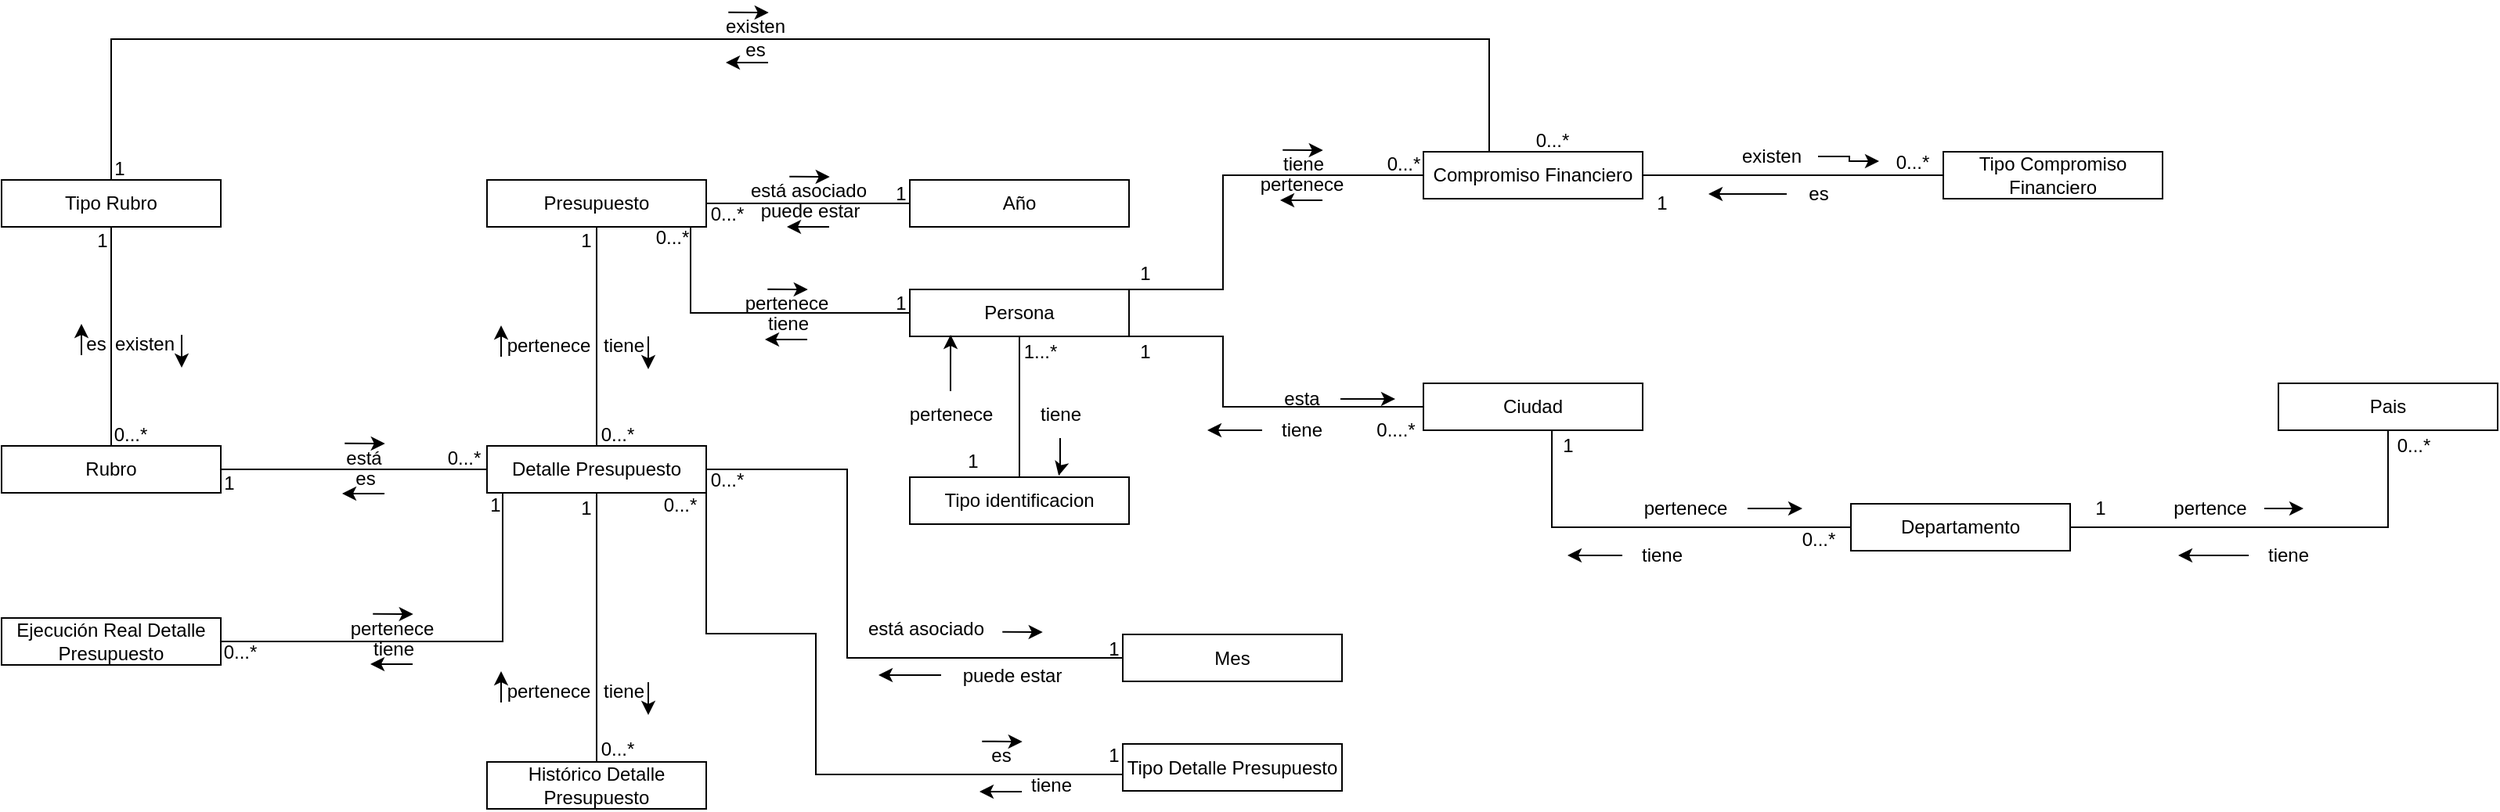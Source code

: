 <mxfile version="20.2.5" type="github">
  <diagram id="MNEVqM8WVslb68oxvZDy" name="Página-1">
    <mxGraphModel dx="827" dy="452" grid="1" gridSize="10" guides="1" tooltips="1" connect="1" arrows="1" fold="1" page="1" pageScale="1" pageWidth="827" pageHeight="1169" math="0" shadow="0">
      <root>
        <mxCell id="0" />
        <mxCell id="1" parent="0" />
        <mxCell id="2lPSIoi1rSfMS32b6wZL-1" value="Tipo Rubro" style="rounded=0;whiteSpace=wrap;html=1;" parent="1" vertex="1">
          <mxGeometry x="30" y="143" width="140" height="30" as="geometry" />
        </mxCell>
        <mxCell id="2lPSIoi1rSfMS32b6wZL-4" style="edgeStyle=orthogonalEdgeStyle;rounded=0;orthogonalLoop=1;jettySize=auto;html=1;entryX=0.5;entryY=1;entryDx=0;entryDy=0;endArrow=none;endFill=0;" parent="1" source="2lPSIoi1rSfMS32b6wZL-2" target="2lPSIoi1rSfMS32b6wZL-1" edge="1">
          <mxGeometry relative="1" as="geometry" />
        </mxCell>
        <mxCell id="2lPSIoi1rSfMS32b6wZL-14" style="edgeStyle=orthogonalEdgeStyle;rounded=0;orthogonalLoop=1;jettySize=auto;html=1;entryX=0;entryY=0.5;entryDx=0;entryDy=0;endArrow=none;endFill=0;" parent="1" source="2lPSIoi1rSfMS32b6wZL-2" target="2lPSIoi1rSfMS32b6wZL-13" edge="1">
          <mxGeometry relative="1" as="geometry" />
        </mxCell>
        <mxCell id="2lPSIoi1rSfMS32b6wZL-2" value="Rubro" style="rounded=0;whiteSpace=wrap;html=1;" parent="1" vertex="1">
          <mxGeometry x="30" y="313" width="140" height="30" as="geometry" />
        </mxCell>
        <mxCell id="2lPSIoi1rSfMS32b6wZL-5" value="es" style="text;html=1;align=center;verticalAlign=middle;resizable=0;points=[];autosize=1;strokeColor=none;fillColor=none;" parent="1" vertex="1">
          <mxGeometry x="70" y="233" width="40" height="30" as="geometry" />
        </mxCell>
        <mxCell id="2lPSIoi1rSfMS32b6wZL-7" value="" style="endArrow=classic;html=1;rounded=0;" parent="1" edge="1">
          <mxGeometry width="50" height="50" relative="1" as="geometry">
            <mxPoint x="81" y="255" as="sourcePoint" />
            <mxPoint x="81" y="235" as="targetPoint" />
          </mxGeometry>
        </mxCell>
        <mxCell id="2lPSIoi1rSfMS32b6wZL-9" value="existen" style="text;html=1;align=center;verticalAlign=middle;resizable=0;points=[];autosize=1;strokeColor=none;fillColor=none;" parent="1" vertex="1">
          <mxGeometry x="91" y="233" width="60" height="30" as="geometry" />
        </mxCell>
        <mxCell id="2lPSIoi1rSfMS32b6wZL-10" value="" style="endArrow=classic;html=1;rounded=0;" parent="1" edge="1">
          <mxGeometry width="50" height="50" relative="1" as="geometry">
            <mxPoint x="145" y="242" as="sourcePoint" />
            <mxPoint x="145" y="263" as="targetPoint" />
          </mxGeometry>
        </mxCell>
        <mxCell id="2lPSIoi1rSfMS32b6wZL-11" value="1" style="text;html=1;align=center;verticalAlign=middle;resizable=0;points=[];autosize=1;strokeColor=none;fillColor=none;" parent="1" vertex="1">
          <mxGeometry x="79" y="167" width="30" height="30" as="geometry" />
        </mxCell>
        <mxCell id="2lPSIoi1rSfMS32b6wZL-12" value="0...*" style="text;html=1;align=center;verticalAlign=middle;resizable=0;points=[];autosize=1;strokeColor=none;fillColor=none;" parent="1" vertex="1">
          <mxGeometry x="92" y="291" width="40" height="30" as="geometry" />
        </mxCell>
        <mxCell id="2lPSIoi1rSfMS32b6wZL-16" style="edgeStyle=orthogonalEdgeStyle;rounded=0;orthogonalLoop=1;jettySize=auto;html=1;entryX=0.5;entryY=1;entryDx=0;entryDy=0;endArrow=none;endFill=0;" parent="1" source="2lPSIoi1rSfMS32b6wZL-13" target="2lPSIoi1rSfMS32b6wZL-15" edge="1">
          <mxGeometry relative="1" as="geometry" />
        </mxCell>
        <mxCell id="2lPSIoi1rSfMS32b6wZL-23" style="edgeStyle=orthogonalEdgeStyle;rounded=0;orthogonalLoop=1;jettySize=auto;html=1;entryX=0;entryY=0.5;entryDx=0;entryDy=0;endArrow=none;endFill=0;" parent="1" source="2lPSIoi1rSfMS32b6wZL-13" target="2lPSIoi1rSfMS32b6wZL-19" edge="1">
          <mxGeometry relative="1" as="geometry">
            <Array as="points">
              <mxPoint x="570" y="328" />
              <mxPoint x="570" y="449" />
            </Array>
          </mxGeometry>
        </mxCell>
        <mxCell id="2lPSIoi1rSfMS32b6wZL-24" style="edgeStyle=orthogonalEdgeStyle;rounded=0;orthogonalLoop=1;jettySize=auto;html=1;entryX=0;entryY=0.5;entryDx=0;entryDy=0;endArrow=none;endFill=0;" parent="1" source="2lPSIoi1rSfMS32b6wZL-13" target="2lPSIoi1rSfMS32b6wZL-20" edge="1">
          <mxGeometry relative="1" as="geometry">
            <Array as="points">
              <mxPoint x="480" y="433" />
              <mxPoint x="550" y="433" />
              <mxPoint x="550" y="523" />
              <mxPoint x="746" y="523" />
            </Array>
          </mxGeometry>
        </mxCell>
        <mxCell id="2lPSIoi1rSfMS32b6wZL-13" value="Detalle Presupuesto" style="rounded=0;whiteSpace=wrap;html=1;" parent="1" vertex="1">
          <mxGeometry x="340" y="313" width="140" height="30" as="geometry" />
        </mxCell>
        <mxCell id="2lPSIoi1rSfMS32b6wZL-21" style="edgeStyle=orthogonalEdgeStyle;rounded=0;orthogonalLoop=1;jettySize=auto;html=1;entryX=0;entryY=0.5;entryDx=0;entryDy=0;endArrow=none;endFill=0;" parent="1" source="2lPSIoi1rSfMS32b6wZL-15" target="2lPSIoi1rSfMS32b6wZL-17" edge="1">
          <mxGeometry relative="1" as="geometry" />
        </mxCell>
        <mxCell id="2lPSIoi1rSfMS32b6wZL-22" style="edgeStyle=orthogonalEdgeStyle;rounded=0;orthogonalLoop=1;jettySize=auto;html=1;entryX=0;entryY=0.5;entryDx=0;entryDy=0;endArrow=none;endFill=0;" parent="1" source="2lPSIoi1rSfMS32b6wZL-15" target="2lPSIoi1rSfMS32b6wZL-18" edge="1">
          <mxGeometry relative="1" as="geometry">
            <Array as="points">
              <mxPoint x="470" y="228" />
            </Array>
          </mxGeometry>
        </mxCell>
        <mxCell id="2lPSIoi1rSfMS32b6wZL-15" value="Presupuesto" style="rounded=0;whiteSpace=wrap;html=1;" parent="1" vertex="1">
          <mxGeometry x="340" y="143" width="140" height="30" as="geometry" />
        </mxCell>
        <mxCell id="2lPSIoi1rSfMS32b6wZL-17" value="Año" style="rounded=0;whiteSpace=wrap;html=1;" parent="1" vertex="1">
          <mxGeometry x="610" y="143" width="140" height="30" as="geometry" />
        </mxCell>
        <mxCell id="psqMIcBCDNhLzuuul9lC-12" style="edgeStyle=orthogonalEdgeStyle;rounded=0;orthogonalLoop=1;jettySize=auto;html=1;entryX=0;entryY=0.5;entryDx=0;entryDy=0;endArrow=none;endFill=0;startArrow=none;" parent="1" target="psqMIcBCDNhLzuuul9lC-9" edge="1">
          <mxGeometry relative="1" as="geometry">
            <mxPoint x="740" y="213" as="sourcePoint" />
            <Array as="points">
              <mxPoint x="810" y="213" />
              <mxPoint x="810" y="140" />
            </Array>
          </mxGeometry>
        </mxCell>
        <mxCell id="2lPSIoi1rSfMS32b6wZL-18" value="Persona" style="rounded=0;whiteSpace=wrap;html=1;" parent="1" vertex="1">
          <mxGeometry x="610" y="213" width="140" height="30" as="geometry" />
        </mxCell>
        <mxCell id="2lPSIoi1rSfMS32b6wZL-19" value="Mes" style="rounded=0;whiteSpace=wrap;html=1;" parent="1" vertex="1">
          <mxGeometry x="746" y="433.5" width="140" height="30" as="geometry" />
        </mxCell>
        <mxCell id="2lPSIoi1rSfMS32b6wZL-20" value="Tipo Detalle Presupuesto" style="rounded=0;whiteSpace=wrap;html=1;" parent="1" vertex="1">
          <mxGeometry x="746" y="503.5" width="140" height="30" as="geometry" />
        </mxCell>
        <mxCell id="2lPSIoi1rSfMS32b6wZL-26" style="edgeStyle=orthogonalEdgeStyle;rounded=0;orthogonalLoop=1;jettySize=auto;html=1;entryX=0.25;entryY=1;entryDx=0;entryDy=0;endArrow=none;endFill=0;" parent="1" source="2lPSIoi1rSfMS32b6wZL-25" target="2lPSIoi1rSfMS32b6wZL-13" edge="1">
          <mxGeometry relative="1" as="geometry">
            <Array as="points">
              <mxPoint x="350" y="438" />
              <mxPoint x="350" y="343" />
            </Array>
          </mxGeometry>
        </mxCell>
        <mxCell id="2lPSIoi1rSfMS32b6wZL-25" value="Ejecución Real Detalle Presupuesto" style="rounded=0;whiteSpace=wrap;html=1;" parent="1" vertex="1">
          <mxGeometry x="30" y="423" width="140" height="30" as="geometry" />
        </mxCell>
        <mxCell id="2lPSIoi1rSfMS32b6wZL-27" value="pertenece" style="text;html=1;align=center;verticalAlign=middle;resizable=0;points=[];autosize=1;strokeColor=none;fillColor=none;" parent="1" vertex="1">
          <mxGeometry x="339" y="234" width="80" height="30" as="geometry" />
        </mxCell>
        <mxCell id="2lPSIoi1rSfMS32b6wZL-28" value="" style="endArrow=classic;html=1;rounded=0;" parent="1" edge="1">
          <mxGeometry width="50" height="50" relative="1" as="geometry">
            <mxPoint x="349.0" y="256" as="sourcePoint" />
            <mxPoint x="349.0" y="236" as="targetPoint" />
          </mxGeometry>
        </mxCell>
        <mxCell id="2lPSIoi1rSfMS32b6wZL-29" value="tiene" style="text;html=1;align=center;verticalAlign=middle;resizable=0;points=[];autosize=1;strokeColor=none;fillColor=none;" parent="1" vertex="1">
          <mxGeometry x="402" y="234" width="50" height="30" as="geometry" />
        </mxCell>
        <mxCell id="2lPSIoi1rSfMS32b6wZL-30" value="" style="endArrow=classic;html=1;rounded=0;" parent="1" edge="1">
          <mxGeometry width="50" height="50" relative="1" as="geometry">
            <mxPoint x="443" y="243" as="sourcePoint" />
            <mxPoint x="443" y="264" as="targetPoint" />
          </mxGeometry>
        </mxCell>
        <mxCell id="2lPSIoi1rSfMS32b6wZL-31" value="0...*" style="text;html=1;align=center;verticalAlign=middle;resizable=0;points=[];autosize=1;strokeColor=none;fillColor=none;" parent="1" vertex="1">
          <mxGeometry x="403" y="291" width="40" height="30" as="geometry" />
        </mxCell>
        <mxCell id="2lPSIoi1rSfMS32b6wZL-33" value="1" style="text;html=1;align=center;verticalAlign=middle;resizable=0;points=[];autosize=1;strokeColor=none;fillColor=none;" parent="1" vertex="1">
          <mxGeometry x="388" y="167" width="30" height="30" as="geometry" />
        </mxCell>
        <mxCell id="2lPSIoi1rSfMS32b6wZL-34" value="está asociado" style="text;html=1;align=center;verticalAlign=middle;resizable=0;points=[];autosize=1;strokeColor=none;fillColor=none;" parent="1" vertex="1">
          <mxGeometry x="495" y="135" width="100" height="30" as="geometry" />
        </mxCell>
        <mxCell id="2lPSIoi1rSfMS32b6wZL-35" value="puede estar" style="text;html=1;align=center;verticalAlign=middle;resizable=0;points=[];autosize=1;strokeColor=none;fillColor=none;" parent="1" vertex="1">
          <mxGeometry x="501" y="148" width="90" height="30" as="geometry" />
        </mxCell>
        <mxCell id="2lPSIoi1rSfMS32b6wZL-36" value="1" style="text;html=1;align=center;verticalAlign=middle;resizable=0;points=[];autosize=1;strokeColor=none;fillColor=none;" parent="1" vertex="1">
          <mxGeometry x="589" y="137" width="30" height="30" as="geometry" />
        </mxCell>
        <mxCell id="2lPSIoi1rSfMS32b6wZL-37" value="0...*" style="text;html=1;align=center;verticalAlign=middle;resizable=0;points=[];autosize=1;strokeColor=none;fillColor=none;" parent="1" vertex="1">
          <mxGeometry x="473" y="150" width="40" height="30" as="geometry" />
        </mxCell>
        <mxCell id="2lPSIoi1rSfMS32b6wZL-39" value="" style="endArrow=classic;html=1;rounded=0;" parent="1" edge="1">
          <mxGeometry width="50" height="50" relative="1" as="geometry">
            <mxPoint x="558.5" y="173" as="sourcePoint" />
            <mxPoint x="531.5" y="173" as="targetPoint" />
          </mxGeometry>
        </mxCell>
        <mxCell id="2lPSIoi1rSfMS32b6wZL-41" value="" style="endArrow=classic;html=1;rounded=0;" parent="1" edge="1">
          <mxGeometry width="50" height="50" relative="1" as="geometry">
            <mxPoint x="533.13" y="140.87" as="sourcePoint" />
            <mxPoint x="558.88" y="141" as="targetPoint" />
          </mxGeometry>
        </mxCell>
        <mxCell id="2lPSIoi1rSfMS32b6wZL-51" value="pertenece" style="text;html=1;align=center;verticalAlign=middle;resizable=0;points=[];autosize=1;strokeColor=none;fillColor=none;" parent="1" vertex="1">
          <mxGeometry x="491" y="207" width="80" height="30" as="geometry" />
        </mxCell>
        <mxCell id="2lPSIoi1rSfMS32b6wZL-52" value="tiene" style="text;html=1;align=center;verticalAlign=middle;resizable=0;points=[];autosize=1;strokeColor=none;fillColor=none;" parent="1" vertex="1">
          <mxGeometry x="507" y="220" width="50" height="30" as="geometry" />
        </mxCell>
        <mxCell id="2lPSIoi1rSfMS32b6wZL-53" value="" style="endArrow=classic;html=1;rounded=0;" parent="1" edge="1">
          <mxGeometry width="50" height="50" relative="1" as="geometry">
            <mxPoint x="544.5" y="245" as="sourcePoint" />
            <mxPoint x="517.5" y="245" as="targetPoint" />
          </mxGeometry>
        </mxCell>
        <mxCell id="2lPSIoi1rSfMS32b6wZL-54" value="" style="endArrow=classic;html=1;rounded=0;" parent="1" edge="1">
          <mxGeometry width="50" height="50" relative="1" as="geometry">
            <mxPoint x="519.13" y="212.87" as="sourcePoint" />
            <mxPoint x="544.88" y="213" as="targetPoint" />
          </mxGeometry>
        </mxCell>
        <mxCell id="2lPSIoi1rSfMS32b6wZL-55" value="1" style="text;html=1;align=center;verticalAlign=middle;resizable=0;points=[];autosize=1;strokeColor=none;fillColor=none;" parent="1" vertex="1">
          <mxGeometry x="589" y="207" width="30" height="30" as="geometry" />
        </mxCell>
        <mxCell id="2lPSIoi1rSfMS32b6wZL-56" value="0...*" style="text;html=1;align=center;verticalAlign=middle;resizable=0;points=[];autosize=1;strokeColor=none;fillColor=none;" parent="1" vertex="1">
          <mxGeometry x="438" y="165" width="40" height="30" as="geometry" />
        </mxCell>
        <mxCell id="2lPSIoi1rSfMS32b6wZL-61" value="está asociado" style="text;html=1;align=center;verticalAlign=middle;resizable=0;points=[];autosize=1;strokeColor=none;fillColor=none;" parent="1" vertex="1">
          <mxGeometry x="570" y="414.5" width="100" height="30" as="geometry" />
        </mxCell>
        <mxCell id="wEkHFJbUf485L3iCD3ys-9" style="edgeStyle=orthogonalEdgeStyle;rounded=0;orthogonalLoop=1;jettySize=auto;html=1;" parent="1" source="2lPSIoi1rSfMS32b6wZL-62" edge="1">
          <mxGeometry relative="1" as="geometry">
            <mxPoint x="590" y="459.5" as="targetPoint" />
          </mxGeometry>
        </mxCell>
        <mxCell id="2lPSIoi1rSfMS32b6wZL-62" value="puede estar" style="text;html=1;align=center;verticalAlign=middle;resizable=0;points=[];autosize=1;strokeColor=none;fillColor=none;" parent="1" vertex="1">
          <mxGeometry x="630" y="444.5" width="90" height="30" as="geometry" />
        </mxCell>
        <mxCell id="2lPSIoi1rSfMS32b6wZL-64" value="" style="endArrow=classic;html=1;rounded=0;" parent="1" edge="1">
          <mxGeometry width="50" height="50" relative="1" as="geometry">
            <mxPoint x="669.13" y="431.87" as="sourcePoint" />
            <mxPoint x="694.88" y="432" as="targetPoint" />
          </mxGeometry>
        </mxCell>
        <mxCell id="2lPSIoi1rSfMS32b6wZL-65" value="1" style="text;html=1;align=center;verticalAlign=middle;resizable=0;points=[];autosize=1;strokeColor=none;fillColor=none;" parent="1" vertex="1">
          <mxGeometry x="725" y="427.5" width="30" height="30" as="geometry" />
        </mxCell>
        <mxCell id="2lPSIoi1rSfMS32b6wZL-66" value="0...*" style="text;html=1;align=center;verticalAlign=middle;resizable=0;points=[];autosize=1;strokeColor=none;fillColor=none;" parent="1" vertex="1">
          <mxGeometry x="473" y="320" width="40" height="30" as="geometry" />
        </mxCell>
        <mxCell id="2lPSIoi1rSfMS32b6wZL-70" value="es" style="text;html=1;align=center;verticalAlign=middle;resizable=0;points=[];autosize=1;strokeColor=none;fillColor=none;" parent="1" vertex="1">
          <mxGeometry x="648" y="496" width="40" height="30" as="geometry" />
        </mxCell>
        <mxCell id="2lPSIoi1rSfMS32b6wZL-71" value="tiene" style="text;html=1;align=center;verticalAlign=middle;resizable=0;points=[];autosize=1;strokeColor=none;fillColor=none;" parent="1" vertex="1">
          <mxGeometry x="675" y="515" width="50" height="30" as="geometry" />
        </mxCell>
        <mxCell id="2lPSIoi1rSfMS32b6wZL-72" value="" style="endArrow=classic;html=1;rounded=0;" parent="1" edge="1">
          <mxGeometry width="50" height="50" relative="1" as="geometry">
            <mxPoint x="681.5" y="534" as="sourcePoint" />
            <mxPoint x="654.5" y="534" as="targetPoint" />
          </mxGeometry>
        </mxCell>
        <mxCell id="2lPSIoi1rSfMS32b6wZL-73" value="" style="endArrow=classic;html=1;rounded=0;" parent="1" edge="1">
          <mxGeometry width="50" height="50" relative="1" as="geometry">
            <mxPoint x="656.13" y="501.87" as="sourcePoint" />
            <mxPoint x="681.88" y="502" as="targetPoint" />
          </mxGeometry>
        </mxCell>
        <mxCell id="2lPSIoi1rSfMS32b6wZL-74" value="1" style="text;html=1;align=center;verticalAlign=middle;resizable=0;points=[];autosize=1;strokeColor=none;fillColor=none;" parent="1" vertex="1">
          <mxGeometry x="725" y="496" width="30" height="30" as="geometry" />
        </mxCell>
        <mxCell id="2lPSIoi1rSfMS32b6wZL-75" value="0...*" style="text;html=1;align=center;verticalAlign=middle;resizable=0;points=[];autosize=1;strokeColor=none;fillColor=none;" parent="1" vertex="1">
          <mxGeometry x="443" y="335.5" width="40" height="30" as="geometry" />
        </mxCell>
        <mxCell id="2lPSIoi1rSfMS32b6wZL-76" value="pertenece" style="text;html=1;align=center;verticalAlign=middle;resizable=0;points=[];autosize=1;strokeColor=none;fillColor=none;" parent="1" vertex="1">
          <mxGeometry x="239" y="414.5" width="80" height="30" as="geometry" />
        </mxCell>
        <mxCell id="2lPSIoi1rSfMS32b6wZL-77" value="tiene" style="text;html=1;align=center;verticalAlign=middle;resizable=0;points=[];autosize=1;strokeColor=none;fillColor=none;" parent="1" vertex="1">
          <mxGeometry x="255" y="427.5" width="50" height="30" as="geometry" />
        </mxCell>
        <mxCell id="2lPSIoi1rSfMS32b6wZL-78" value="" style="endArrow=classic;html=1;rounded=0;" parent="1" edge="1">
          <mxGeometry width="50" height="50" relative="1" as="geometry">
            <mxPoint x="292.5" y="452.5" as="sourcePoint" />
            <mxPoint x="265.5" y="452.5" as="targetPoint" />
          </mxGeometry>
        </mxCell>
        <mxCell id="2lPSIoi1rSfMS32b6wZL-79" value="" style="endArrow=classic;html=1;rounded=0;" parent="1" edge="1">
          <mxGeometry width="50" height="50" relative="1" as="geometry">
            <mxPoint x="267.13" y="420.37" as="sourcePoint" />
            <mxPoint x="292.88" y="420.5" as="targetPoint" />
          </mxGeometry>
        </mxCell>
        <mxCell id="2lPSIoi1rSfMS32b6wZL-80" value="0...*" style="text;html=1;align=center;verticalAlign=middle;resizable=0;points=[];autosize=1;strokeColor=none;fillColor=none;" parent="1" vertex="1">
          <mxGeometry x="162" y="429.5" width="40" height="30" as="geometry" />
        </mxCell>
        <mxCell id="2lPSIoi1rSfMS32b6wZL-81" value="1" style="text;html=1;align=center;verticalAlign=middle;resizable=0;points=[];autosize=1;strokeColor=none;fillColor=none;" parent="1" vertex="1">
          <mxGeometry x="330" y="335.5" width="30" height="30" as="geometry" />
        </mxCell>
        <mxCell id="2lPSIoi1rSfMS32b6wZL-82" value="está" style="text;html=1;align=center;verticalAlign=middle;resizable=0;points=[];autosize=1;strokeColor=none;fillColor=none;" parent="1" vertex="1">
          <mxGeometry x="236" y="305.5" width="50" height="30" as="geometry" />
        </mxCell>
        <mxCell id="2lPSIoi1rSfMS32b6wZL-83" value="es" style="text;html=1;align=center;verticalAlign=middle;resizable=0;points=[];autosize=1;strokeColor=none;fillColor=none;" parent="1" vertex="1">
          <mxGeometry x="242" y="318.5" width="40" height="30" as="geometry" />
        </mxCell>
        <mxCell id="2lPSIoi1rSfMS32b6wZL-84" value="" style="endArrow=classic;html=1;rounded=0;" parent="1" edge="1">
          <mxGeometry width="50" height="50" relative="1" as="geometry">
            <mxPoint x="274.5" y="343.5" as="sourcePoint" />
            <mxPoint x="247.5" y="343.5" as="targetPoint" />
          </mxGeometry>
        </mxCell>
        <mxCell id="2lPSIoi1rSfMS32b6wZL-85" value="" style="endArrow=classic;html=1;rounded=0;" parent="1" edge="1">
          <mxGeometry width="50" height="50" relative="1" as="geometry">
            <mxPoint x="249.13" y="311.37" as="sourcePoint" />
            <mxPoint x="274.88" y="311.5" as="targetPoint" />
          </mxGeometry>
        </mxCell>
        <mxCell id="2lPSIoi1rSfMS32b6wZL-86" value="0...*" style="text;html=1;align=center;verticalAlign=middle;resizable=0;points=[];autosize=1;strokeColor=none;fillColor=none;" parent="1" vertex="1">
          <mxGeometry x="305" y="305.5" width="40" height="30" as="geometry" />
        </mxCell>
        <mxCell id="2lPSIoi1rSfMS32b6wZL-87" value="1" style="text;html=1;align=center;verticalAlign=middle;resizable=0;points=[];autosize=1;strokeColor=none;fillColor=none;" parent="1" vertex="1">
          <mxGeometry x="160" y="322" width="30" height="30" as="geometry" />
        </mxCell>
        <mxCell id="psqMIcBCDNhLzuuul9lC-2" style="edgeStyle=orthogonalEdgeStyle;rounded=0;orthogonalLoop=1;jettySize=auto;html=1;endArrow=none;endFill=0;" parent="1" source="psqMIcBCDNhLzuuul9lC-1" target="2lPSIoi1rSfMS32b6wZL-13" edge="1">
          <mxGeometry relative="1" as="geometry" />
        </mxCell>
        <mxCell id="psqMIcBCDNhLzuuul9lC-1" value="Histórico Detalle Presupuesto" style="rounded=0;whiteSpace=wrap;html=1;" parent="1" vertex="1">
          <mxGeometry x="340" y="515" width="140" height="30" as="geometry" />
        </mxCell>
        <mxCell id="psqMIcBCDNhLzuuul9lC-3" value="pertenece" style="text;html=1;align=center;verticalAlign=middle;resizable=0;points=[];autosize=1;strokeColor=none;fillColor=none;" parent="1" vertex="1">
          <mxGeometry x="339" y="455" width="80" height="30" as="geometry" />
        </mxCell>
        <mxCell id="psqMIcBCDNhLzuuul9lC-4" value="" style="endArrow=classic;html=1;rounded=0;" parent="1" edge="1">
          <mxGeometry width="50" height="50" relative="1" as="geometry">
            <mxPoint x="349" y="477" as="sourcePoint" />
            <mxPoint x="349" y="457" as="targetPoint" />
          </mxGeometry>
        </mxCell>
        <mxCell id="psqMIcBCDNhLzuuul9lC-5" value="tiene" style="text;html=1;align=center;verticalAlign=middle;resizable=0;points=[];autosize=1;strokeColor=none;fillColor=none;" parent="1" vertex="1">
          <mxGeometry x="402" y="455" width="50" height="30" as="geometry" />
        </mxCell>
        <mxCell id="psqMIcBCDNhLzuuul9lC-6" value="" style="endArrow=classic;html=1;rounded=0;" parent="1" edge="1">
          <mxGeometry width="50" height="50" relative="1" as="geometry">
            <mxPoint x="443" y="464" as="sourcePoint" />
            <mxPoint x="443" y="485" as="targetPoint" />
          </mxGeometry>
        </mxCell>
        <mxCell id="psqMIcBCDNhLzuuul9lC-7" value="1" style="text;html=1;align=center;verticalAlign=middle;resizable=0;points=[];autosize=1;strokeColor=none;fillColor=none;" parent="1" vertex="1">
          <mxGeometry x="388" y="338" width="30" height="30" as="geometry" />
        </mxCell>
        <mxCell id="psqMIcBCDNhLzuuul9lC-8" value="0...*" style="text;html=1;align=center;verticalAlign=middle;resizable=0;points=[];autosize=1;strokeColor=none;fillColor=none;" parent="1" vertex="1">
          <mxGeometry x="403" y="492" width="40" height="30" as="geometry" />
        </mxCell>
        <mxCell id="psqMIcBCDNhLzuuul9lC-11" style="edgeStyle=orthogonalEdgeStyle;rounded=0;orthogonalLoop=1;jettySize=auto;html=1;entryX=0.5;entryY=0;entryDx=0;entryDy=0;endArrow=none;endFill=0;" parent="1" source="psqMIcBCDNhLzuuul9lC-9" target="2lPSIoi1rSfMS32b6wZL-1" edge="1">
          <mxGeometry relative="1" as="geometry">
            <Array as="points">
              <mxPoint x="980" y="53" />
              <mxPoint x="100" y="53" />
            </Array>
          </mxGeometry>
        </mxCell>
        <mxCell id="psqMIcBCDNhLzuuul9lC-9" value="Compromiso Financiero" style="rounded=0;whiteSpace=wrap;html=1;" parent="1" vertex="1">
          <mxGeometry x="938" y="125" width="140" height="30" as="geometry" />
        </mxCell>
        <mxCell id="psqMIcBCDNhLzuuul9lC-16" value="pertenece" style="text;html=1;align=center;verticalAlign=middle;resizable=0;points=[];autosize=1;strokeColor=none;fillColor=none;" parent="1" vertex="1">
          <mxGeometry x="820" y="131" width="80" height="30" as="geometry" />
        </mxCell>
        <mxCell id="psqMIcBCDNhLzuuul9lC-17" value="tiene" style="text;html=1;align=center;verticalAlign=middle;resizable=0;points=[];autosize=1;strokeColor=none;fillColor=none;" parent="1" vertex="1">
          <mxGeometry x="836" y="118" width="50" height="30" as="geometry" />
        </mxCell>
        <mxCell id="psqMIcBCDNhLzuuul9lC-18" value="" style="endArrow=classic;html=1;rounded=0;" parent="1" edge="1">
          <mxGeometry width="50" height="50" relative="1" as="geometry">
            <mxPoint x="873.5" y="156" as="sourcePoint" />
            <mxPoint x="846.5" y="156" as="targetPoint" />
          </mxGeometry>
        </mxCell>
        <mxCell id="psqMIcBCDNhLzuuul9lC-19" value="" style="endArrow=classic;html=1;rounded=0;" parent="1" edge="1">
          <mxGeometry width="50" height="50" relative="1" as="geometry">
            <mxPoint x="848.13" y="123.87" as="sourcePoint" />
            <mxPoint x="873.88" y="124" as="targetPoint" />
          </mxGeometry>
        </mxCell>
        <mxCell id="psqMIcBCDNhLzuuul9lC-21" value="0...*" style="text;html=1;align=center;verticalAlign=middle;resizable=0;points=[];autosize=1;strokeColor=none;fillColor=none;" parent="1" vertex="1">
          <mxGeometry x="905" y="118" width="40" height="30" as="geometry" />
        </mxCell>
        <mxCell id="psqMIcBCDNhLzuuul9lC-22" value="es" style="text;html=1;align=center;verticalAlign=middle;resizable=0;points=[];autosize=1;strokeColor=none;fillColor=none;" parent="1" vertex="1">
          <mxGeometry x="491" y="45" width="40" height="30" as="geometry" />
        </mxCell>
        <mxCell id="psqMIcBCDNhLzuuul9lC-23" value="existen" style="text;html=1;align=center;verticalAlign=middle;resizable=0;points=[];autosize=1;strokeColor=none;fillColor=none;" parent="1" vertex="1">
          <mxGeometry x="481" y="30" width="60" height="30" as="geometry" />
        </mxCell>
        <mxCell id="psqMIcBCDNhLzuuul9lC-33" value="" style="endArrow=classic;html=1;rounded=0;" parent="1" edge="1">
          <mxGeometry width="50" height="50" relative="1" as="geometry">
            <mxPoint x="519.5" y="68" as="sourcePoint" />
            <mxPoint x="492.5" y="68" as="targetPoint" />
          </mxGeometry>
        </mxCell>
        <mxCell id="psqMIcBCDNhLzuuul9lC-34" value="" style="endArrow=classic;html=1;rounded=0;" parent="1" edge="1">
          <mxGeometry width="50" height="50" relative="1" as="geometry">
            <mxPoint x="494.13" y="35.87" as="sourcePoint" />
            <mxPoint x="519.88" y="36" as="targetPoint" />
          </mxGeometry>
        </mxCell>
        <mxCell id="psqMIcBCDNhLzuuul9lC-35" value="0...*" style="text;html=1;align=center;verticalAlign=middle;resizable=0;points=[];autosize=1;strokeColor=none;fillColor=none;" parent="1" vertex="1">
          <mxGeometry x="1000" y="103" width="40" height="30" as="geometry" />
        </mxCell>
        <mxCell id="psqMIcBCDNhLzuuul9lC-36" value="1" style="text;html=1;align=center;verticalAlign=middle;resizable=0;points=[];autosize=1;strokeColor=none;fillColor=none;" parent="1" vertex="1">
          <mxGeometry x="90" y="121" width="30" height="30" as="geometry" />
        </mxCell>
        <mxCell id="wEkHFJbUf485L3iCD3ys-7" style="edgeStyle=orthogonalEdgeStyle;rounded=0;orthogonalLoop=1;jettySize=auto;html=1;entryX=1;entryY=1;entryDx=0;entryDy=0;endArrow=none;endFill=0;" parent="1" source="wEkHFJbUf485L3iCD3ys-2" target="2lPSIoi1rSfMS32b6wZL-18" edge="1">
          <mxGeometry relative="1" as="geometry">
            <Array as="points">
              <mxPoint x="810" y="288" />
              <mxPoint x="810" y="243" />
            </Array>
          </mxGeometry>
        </mxCell>
        <mxCell id="wEkHFJbUf485L3iCD3ys-2" value="Ciudad" style="rounded=0;whiteSpace=wrap;html=1;" parent="1" vertex="1">
          <mxGeometry x="938" y="273" width="140" height="30" as="geometry" />
        </mxCell>
        <mxCell id="wEkHFJbUf485L3iCD3ys-19" style="edgeStyle=orthogonalEdgeStyle;rounded=0;orthogonalLoop=1;jettySize=auto;html=1;entryX=0.586;entryY=1;entryDx=0;entryDy=0;entryPerimeter=0;endArrow=none;endFill=0;" parent="1" source="wEkHFJbUf485L3iCD3ys-3" target="wEkHFJbUf485L3iCD3ys-2" edge="1">
          <mxGeometry relative="1" as="geometry" />
        </mxCell>
        <mxCell id="wEkHFJbUf485L3iCD3ys-3" value="Departamento" style="rounded=0;whiteSpace=wrap;html=1;" parent="1" vertex="1">
          <mxGeometry x="1211" y="350" width="140" height="30" as="geometry" />
        </mxCell>
        <mxCell id="wEkHFJbUf485L3iCD3ys-20" style="edgeStyle=orthogonalEdgeStyle;rounded=0;orthogonalLoop=1;jettySize=auto;html=1;endArrow=none;endFill=0;" parent="1" source="wEkHFJbUf485L3iCD3ys-4" target="wEkHFJbUf485L3iCD3ys-3" edge="1">
          <mxGeometry relative="1" as="geometry">
            <Array as="points">
              <mxPoint x="1554" y="365" />
            </Array>
          </mxGeometry>
        </mxCell>
        <mxCell id="wEkHFJbUf485L3iCD3ys-4" value="Pais" style="rounded=0;whiteSpace=wrap;html=1;" parent="1" vertex="1">
          <mxGeometry x="1484" y="273" width="140" height="30" as="geometry" />
        </mxCell>
        <mxCell id="wEkHFJbUf485L3iCD3ys-6" style="edgeStyle=orthogonalEdgeStyle;rounded=0;orthogonalLoop=1;jettySize=auto;html=1;entryX=1;entryY=0.5;entryDx=0;entryDy=0;endArrow=none;endFill=0;" parent="1" source="wEkHFJbUf485L3iCD3ys-5" target="psqMIcBCDNhLzuuul9lC-9" edge="1">
          <mxGeometry relative="1" as="geometry" />
        </mxCell>
        <mxCell id="wEkHFJbUf485L3iCD3ys-5" value="Tipo Compromiso Financiero&lt;br&gt;" style="rounded=0;whiteSpace=wrap;html=1;" parent="1" vertex="1">
          <mxGeometry x="1270" y="125" width="140" height="30" as="geometry" />
        </mxCell>
        <mxCell id="wEkHFJbUf485L3iCD3ys-8" value="1" style="text;html=1;align=center;verticalAlign=middle;resizable=0;points=[];autosize=1;strokeColor=none;fillColor=none;" parent="1" vertex="1">
          <mxGeometry x="745" y="188" width="30" height="30" as="geometry" />
        </mxCell>
        <mxCell id="wEkHFJbUf485L3iCD3ys-11" style="edgeStyle=orthogonalEdgeStyle;rounded=0;orthogonalLoop=1;jettySize=auto;html=1;entryX=0.5;entryY=1;entryDx=0;entryDy=0;endArrow=none;endFill=0;" parent="1" source="wEkHFJbUf485L3iCD3ys-10" target="2lPSIoi1rSfMS32b6wZL-18" edge="1">
          <mxGeometry relative="1" as="geometry" />
        </mxCell>
        <mxCell id="wEkHFJbUf485L3iCD3ys-10" value="Tipo identificacion" style="rounded=0;whiteSpace=wrap;html=1;" parent="1" vertex="1">
          <mxGeometry x="610" y="333" width="140" height="30" as="geometry" />
        </mxCell>
        <mxCell id="wEkHFJbUf485L3iCD3ys-13" value="1...*" style="text;html=1;align=center;verticalAlign=middle;resizable=0;points=[];autosize=1;strokeColor=none;fillColor=none;" parent="1" vertex="1">
          <mxGeometry x="673" y="238" width="40" height="30" as="geometry" />
        </mxCell>
        <mxCell id="wEkHFJbUf485L3iCD3ys-16" value="1" style="text;html=1;align=center;verticalAlign=middle;resizable=0;points=[];autosize=1;strokeColor=none;fillColor=none;" parent="1" vertex="1">
          <mxGeometry x="635" y="308" width="30" height="30" as="geometry" />
        </mxCell>
        <mxCell id="wEkHFJbUf485L3iCD3ys-43" style="edgeStyle=orthogonalEdgeStyle;rounded=0;orthogonalLoop=1;jettySize=auto;html=1;entryX=0.679;entryY=-0.033;entryDx=0;entryDy=0;entryPerimeter=0;" parent="1" source="wEkHFJbUf485L3iCD3ys-17" target="wEkHFJbUf485L3iCD3ys-10" edge="1">
          <mxGeometry relative="1" as="geometry" />
        </mxCell>
        <mxCell id="wEkHFJbUf485L3iCD3ys-17" value="tiene" style="text;html=1;align=center;verticalAlign=middle;resizable=0;points=[];autosize=1;strokeColor=none;fillColor=none;" parent="1" vertex="1">
          <mxGeometry x="681" y="278" width="50" height="30" as="geometry" />
        </mxCell>
        <mxCell id="wEkHFJbUf485L3iCD3ys-45" style="edgeStyle=orthogonalEdgeStyle;rounded=0;orthogonalLoop=1;jettySize=auto;html=1;entryX=0.186;entryY=0.967;entryDx=0;entryDy=0;entryPerimeter=0;" parent="1" source="wEkHFJbUf485L3iCD3ys-18" target="2lPSIoi1rSfMS32b6wZL-18" edge="1">
          <mxGeometry relative="1" as="geometry" />
        </mxCell>
        <mxCell id="wEkHFJbUf485L3iCD3ys-18" value="pertenece" style="text;html=1;align=center;verticalAlign=middle;resizable=0;points=[];autosize=1;strokeColor=none;fillColor=none;" parent="1" vertex="1">
          <mxGeometry x="596" y="278" width="80" height="30" as="geometry" />
        </mxCell>
        <mxCell id="wEkHFJbUf485L3iCD3ys-24" style="edgeStyle=orthogonalEdgeStyle;rounded=0;orthogonalLoop=1;jettySize=auto;html=1;" parent="1" source="wEkHFJbUf485L3iCD3ys-21" edge="1">
          <mxGeometry relative="1" as="geometry">
            <mxPoint x="1180" y="353" as="targetPoint" />
          </mxGeometry>
        </mxCell>
        <mxCell id="wEkHFJbUf485L3iCD3ys-21" value="pertenece" style="text;html=1;align=center;verticalAlign=middle;resizable=0;points=[];autosize=1;strokeColor=none;fillColor=none;" parent="1" vertex="1">
          <mxGeometry x="1065" y="338" width="80" height="30" as="geometry" />
        </mxCell>
        <mxCell id="wEkHFJbUf485L3iCD3ys-23" style="edgeStyle=orthogonalEdgeStyle;rounded=0;orthogonalLoop=1;jettySize=auto;html=1;" parent="1" source="wEkHFJbUf485L3iCD3ys-22" edge="1">
          <mxGeometry relative="1" as="geometry">
            <mxPoint x="1500" y="353" as="targetPoint" />
          </mxGeometry>
        </mxCell>
        <mxCell id="wEkHFJbUf485L3iCD3ys-22" value="pertence" style="text;html=1;align=center;verticalAlign=middle;resizable=0;points=[];autosize=1;strokeColor=none;fillColor=none;" parent="1" vertex="1">
          <mxGeometry x="1405" y="338" width="70" height="30" as="geometry" />
        </mxCell>
        <mxCell id="wEkHFJbUf485L3iCD3ys-26" style="edgeStyle=orthogonalEdgeStyle;rounded=0;orthogonalLoop=1;jettySize=auto;html=1;" parent="1" source="wEkHFJbUf485L3iCD3ys-25" edge="1">
          <mxGeometry relative="1" as="geometry">
            <mxPoint x="920" y="283" as="targetPoint" />
          </mxGeometry>
        </mxCell>
        <mxCell id="wEkHFJbUf485L3iCD3ys-25" value="esta" style="text;html=1;align=center;verticalAlign=middle;resizable=0;points=[];autosize=1;strokeColor=none;fillColor=none;" parent="1" vertex="1">
          <mxGeometry x="835" y="268" width="50" height="30" as="geometry" />
        </mxCell>
        <mxCell id="wEkHFJbUf485L3iCD3ys-28" style="edgeStyle=orthogonalEdgeStyle;rounded=0;orthogonalLoop=1;jettySize=auto;html=1;" parent="1" source="wEkHFJbUf485L3iCD3ys-27" edge="1">
          <mxGeometry relative="1" as="geometry">
            <mxPoint x="800" y="303" as="targetPoint" />
          </mxGeometry>
        </mxCell>
        <mxCell id="wEkHFJbUf485L3iCD3ys-27" value="tiene" style="text;html=1;align=center;verticalAlign=middle;resizable=0;points=[];autosize=1;strokeColor=none;fillColor=none;" parent="1" vertex="1">
          <mxGeometry x="835" y="288" width="50" height="30" as="geometry" />
        </mxCell>
        <mxCell id="wEkHFJbUf485L3iCD3ys-30" style="edgeStyle=orthogonalEdgeStyle;rounded=0;orthogonalLoop=1;jettySize=auto;html=1;" parent="1" source="wEkHFJbUf485L3iCD3ys-29" edge="1">
          <mxGeometry relative="1" as="geometry">
            <mxPoint x="1030" y="383" as="targetPoint" />
          </mxGeometry>
        </mxCell>
        <mxCell id="wEkHFJbUf485L3iCD3ys-29" value="tiene" style="text;html=1;align=center;verticalAlign=middle;resizable=0;points=[];autosize=1;strokeColor=none;fillColor=none;" parent="1" vertex="1">
          <mxGeometry x="1065" y="368" width="50" height="30" as="geometry" />
        </mxCell>
        <mxCell id="wEkHFJbUf485L3iCD3ys-32" style="edgeStyle=orthogonalEdgeStyle;rounded=0;orthogonalLoop=1;jettySize=auto;html=1;" parent="1" source="wEkHFJbUf485L3iCD3ys-31" edge="1">
          <mxGeometry relative="1" as="geometry">
            <mxPoint x="1420" y="383" as="targetPoint" />
          </mxGeometry>
        </mxCell>
        <mxCell id="wEkHFJbUf485L3iCD3ys-31" value="tiene" style="text;html=1;align=center;verticalAlign=middle;resizable=0;points=[];autosize=1;strokeColor=none;fillColor=none;" parent="1" vertex="1">
          <mxGeometry x="1465" y="368" width="50" height="30" as="geometry" />
        </mxCell>
        <mxCell id="wEkHFJbUf485L3iCD3ys-34" value="1" style="text;html=1;align=center;verticalAlign=middle;resizable=0;points=[];autosize=1;strokeColor=none;fillColor=none;" parent="1" vertex="1">
          <mxGeometry x="1355" y="338" width="30" height="30" as="geometry" />
        </mxCell>
        <mxCell id="wEkHFJbUf485L3iCD3ys-35" value="0...*" style="text;html=1;align=center;verticalAlign=middle;resizable=0;points=[];autosize=1;strokeColor=none;fillColor=none;" parent="1" vertex="1">
          <mxGeometry x="1550" y="298" width="40" height="30" as="geometry" />
        </mxCell>
        <mxCell id="wEkHFJbUf485L3iCD3ys-37" value="0...*" style="text;html=1;align=center;verticalAlign=middle;resizable=0;points=[];autosize=1;strokeColor=none;fillColor=none;" parent="1" vertex="1">
          <mxGeometry x="1170" y="358" width="40" height="30" as="geometry" />
        </mxCell>
        <mxCell id="wEkHFJbUf485L3iCD3ys-38" value="1" style="text;html=1;align=center;verticalAlign=middle;resizable=0;points=[];autosize=1;strokeColor=none;fillColor=none;" parent="1" vertex="1">
          <mxGeometry x="1015" y="298" width="30" height="30" as="geometry" />
        </mxCell>
        <mxCell id="wEkHFJbUf485L3iCD3ys-39" value="0....*" style="text;html=1;align=center;verticalAlign=middle;resizable=0;points=[];autosize=1;strokeColor=none;fillColor=none;" parent="1" vertex="1">
          <mxGeometry x="895" y="288" width="50" height="30" as="geometry" />
        </mxCell>
        <mxCell id="wEkHFJbUf485L3iCD3ys-40" value="1" style="text;html=1;align=center;verticalAlign=middle;resizable=0;points=[];autosize=1;strokeColor=none;fillColor=none;" parent="1" vertex="1">
          <mxGeometry x="745" y="238" width="30" height="30" as="geometry" />
        </mxCell>
        <mxCell id="wEkHFJbUf485L3iCD3ys-47" value="1" style="text;html=1;align=center;verticalAlign=middle;resizable=0;points=[];autosize=1;strokeColor=none;fillColor=none;" parent="1" vertex="1">
          <mxGeometry x="1075" y="143" width="30" height="30" as="geometry" />
        </mxCell>
        <mxCell id="wEkHFJbUf485L3iCD3ys-48" value="0...*" style="text;html=1;align=center;verticalAlign=middle;resizable=0;points=[];autosize=1;strokeColor=none;fillColor=none;" parent="1" vertex="1">
          <mxGeometry x="1230" y="117" width="40" height="30" as="geometry" />
        </mxCell>
        <mxCell id="wEkHFJbUf485L3iCD3ys-54" style="edgeStyle=orthogonalEdgeStyle;rounded=0;orthogonalLoop=1;jettySize=auto;html=1;endArrow=classic;endFill=1;" parent="1" source="wEkHFJbUf485L3iCD3ys-49" edge="1">
          <mxGeometry relative="1" as="geometry">
            <mxPoint x="1120" y="152" as="targetPoint" />
          </mxGeometry>
        </mxCell>
        <mxCell id="wEkHFJbUf485L3iCD3ys-49" value="es" style="text;html=1;align=center;verticalAlign=middle;resizable=0;points=[];autosize=1;strokeColor=none;fillColor=none;" parent="1" vertex="1">
          <mxGeometry x="1170" y="137" width="40" height="30" as="geometry" />
        </mxCell>
        <mxCell id="wEkHFJbUf485L3iCD3ys-53" style="edgeStyle=orthogonalEdgeStyle;rounded=0;orthogonalLoop=1;jettySize=auto;html=1;entryX=-0.025;entryY=0.467;entryDx=0;entryDy=0;entryPerimeter=0;endArrow=classic;endFill=1;" parent="1" source="wEkHFJbUf485L3iCD3ys-50" target="wEkHFJbUf485L3iCD3ys-48" edge="1">
          <mxGeometry relative="1" as="geometry" />
        </mxCell>
        <mxCell id="wEkHFJbUf485L3iCD3ys-50" value="existen" style="text;html=1;align=center;verticalAlign=middle;resizable=0;points=[];autosize=1;strokeColor=none;fillColor=none;" parent="1" vertex="1">
          <mxGeometry x="1130" y="113" width="60" height="30" as="geometry" />
        </mxCell>
      </root>
    </mxGraphModel>
  </diagram>
</mxfile>
